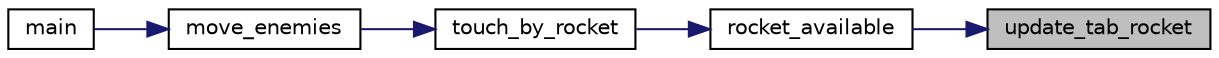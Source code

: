 digraph "update_tab_rocket"
{
 // LATEX_PDF_SIZE
  edge [fontname="Helvetica",fontsize="10",labelfontname="Helvetica",labelfontsize="10"];
  node [fontname="Helvetica",fontsize="10",shape=record];
  rankdir="RL";
  Node1 [label="update_tab_rocket",height=0.2,width=0.4,color="black", fillcolor="grey75", style="filled", fontcolor="black",tooltip="Function that update the tab of rocket -> delete the rocket."];
  Node1 -> Node2 [dir="back",color="midnightblue",fontsize="10",style="solid",fontname="Helvetica"];
  Node2 [label="rocket_available",height=0.2,width=0.4,color="black", fillcolor="white", style="filled",URL="$rocket__controller_8h.html#a0d76320b27aa9020c5d60472eac12d5e",tooltip="Function that check if the rocket respect all the condition."];
  Node2 -> Node3 [dir="back",color="midnightblue",fontsize="10",style="solid",fontname="Helvetica"];
  Node3 [label="touch_by_rocket",height=0.2,width=0.4,color="black", fillcolor="white", style="filled",URL="$enemies__controller_8c.html#a4db27b2e569063ee7bd07f9837e5fb88",tooltip="Function that check if the rocket touch the enemy."];
  Node3 -> Node4 [dir="back",color="midnightblue",fontsize="10",style="solid",fontname="Helvetica"];
  Node4 [label="move_enemies",height=0.2,width=0.4,color="black", fillcolor="white", style="filled",URL="$enemies__controller_8h.html#ad6d942feaf487fc2a0fdba53584d00be",tooltip="Function that manage the enemies."];
  Node4 -> Node5 [dir="back",color="midnightblue",fontsize="10",style="solid",fontname="Helvetica"];
  Node5 [label="main",height=0.2,width=0.4,color="black", fillcolor="white", style="filled",URL="$main_8c.html#abf9e6b7e6f15df4b525a2e7705ba3089",tooltip="Main function of the project contain the game loop."];
}
